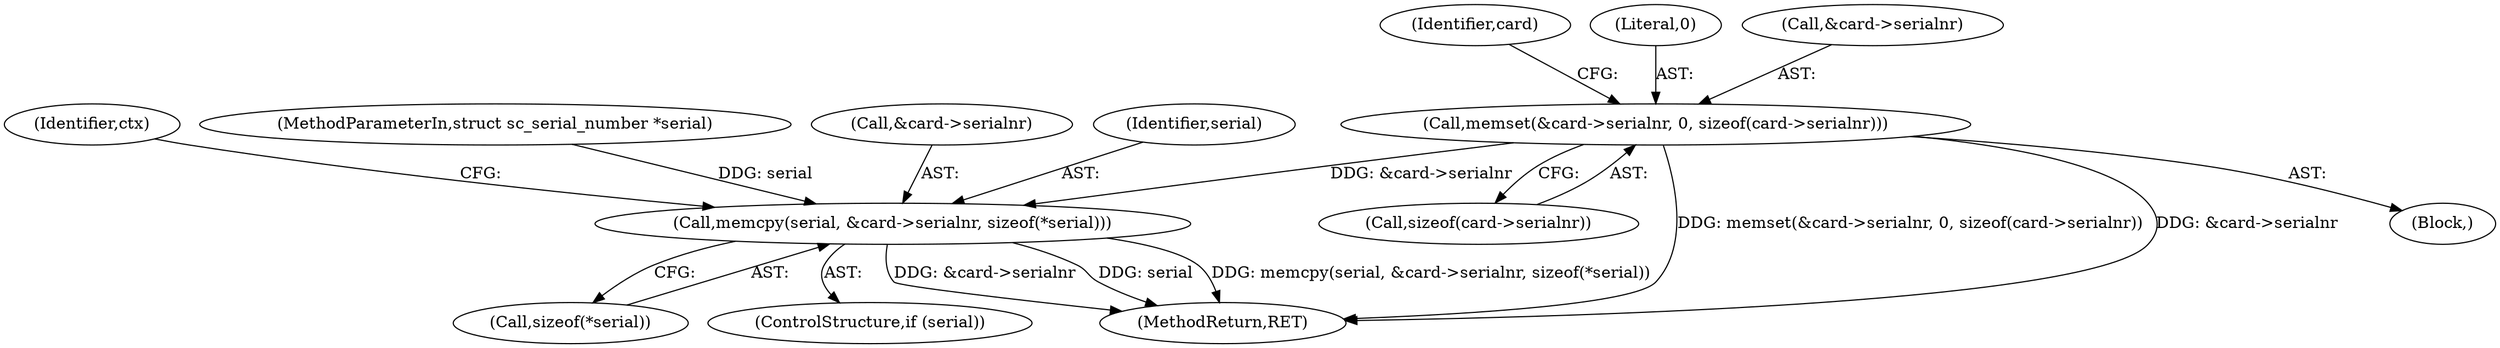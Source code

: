digraph "0_OpenSC_8fe377e93b4b56060e5bbfb6f3142ceaeca744fa_10@API" {
"1000135" [label="(Call,memset(&card->serialnr, 0, sizeof(card->serialnr)))"];
"1000461" [label="(Call,memcpy(serial, &card->serialnr, sizeof(*serial)))"];
"1000461" [label="(Call,memcpy(serial, &card->serialnr, sizeof(*serial)))"];
"1000471" [label="(Identifier,ctx)"];
"1000104" [label="(MethodParameterIn,struct sc_serial_number *serial)"];
"1000459" [label="(ControlStructure,if (serial))"];
"1000146" [label="(Identifier,card)"];
"1000140" [label="(Literal,0)"];
"1000473" [label="(MethodReturn,RET)"];
"1000105" [label="(Block,)"];
"1000467" [label="(Call,sizeof(*serial))"];
"1000141" [label="(Call,sizeof(card->serialnr))"];
"1000463" [label="(Call,&card->serialnr)"];
"1000462" [label="(Identifier,serial)"];
"1000135" [label="(Call,memset(&card->serialnr, 0, sizeof(card->serialnr)))"];
"1000136" [label="(Call,&card->serialnr)"];
"1000135" -> "1000105"  [label="AST: "];
"1000135" -> "1000141"  [label="CFG: "];
"1000136" -> "1000135"  [label="AST: "];
"1000140" -> "1000135"  [label="AST: "];
"1000141" -> "1000135"  [label="AST: "];
"1000146" -> "1000135"  [label="CFG: "];
"1000135" -> "1000473"  [label="DDG: memset(&card->serialnr, 0, sizeof(card->serialnr))"];
"1000135" -> "1000473"  [label="DDG: &card->serialnr"];
"1000135" -> "1000461"  [label="DDG: &card->serialnr"];
"1000461" -> "1000459"  [label="AST: "];
"1000461" -> "1000467"  [label="CFG: "];
"1000462" -> "1000461"  [label="AST: "];
"1000463" -> "1000461"  [label="AST: "];
"1000467" -> "1000461"  [label="AST: "];
"1000471" -> "1000461"  [label="CFG: "];
"1000461" -> "1000473"  [label="DDG: memcpy(serial, &card->serialnr, sizeof(*serial))"];
"1000461" -> "1000473"  [label="DDG: &card->serialnr"];
"1000461" -> "1000473"  [label="DDG: serial"];
"1000104" -> "1000461"  [label="DDG: serial"];
}

